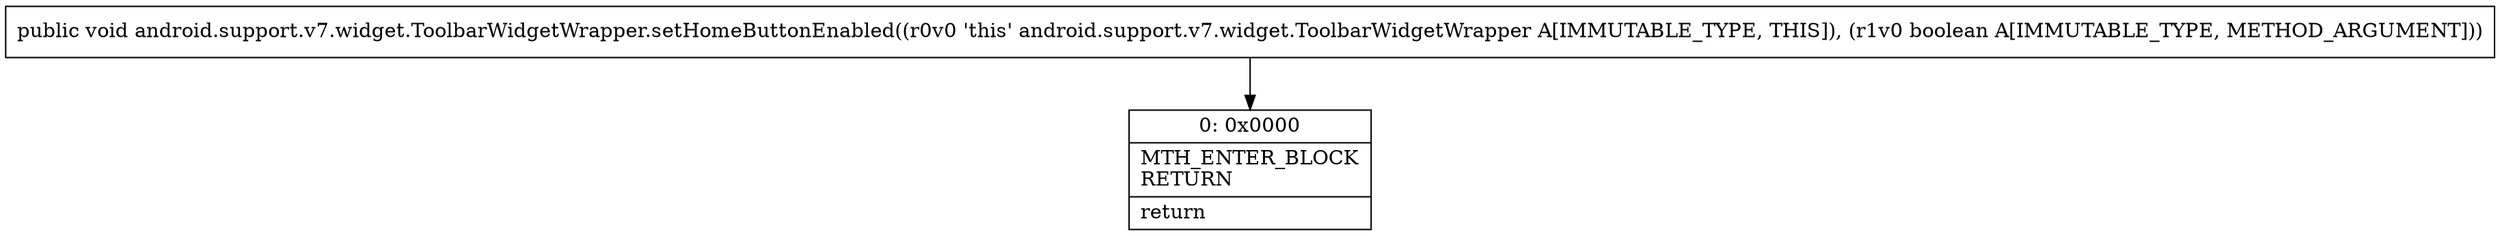 digraph "CFG forandroid.support.v7.widget.ToolbarWidgetWrapper.setHomeButtonEnabled(Z)V" {
Node_0 [shape=record,label="{0\:\ 0x0000|MTH_ENTER_BLOCK\lRETURN\l|return\l}"];
MethodNode[shape=record,label="{public void android.support.v7.widget.ToolbarWidgetWrapper.setHomeButtonEnabled((r0v0 'this' android.support.v7.widget.ToolbarWidgetWrapper A[IMMUTABLE_TYPE, THIS]), (r1v0 boolean A[IMMUTABLE_TYPE, METHOD_ARGUMENT])) }"];
MethodNode -> Node_0;
}

